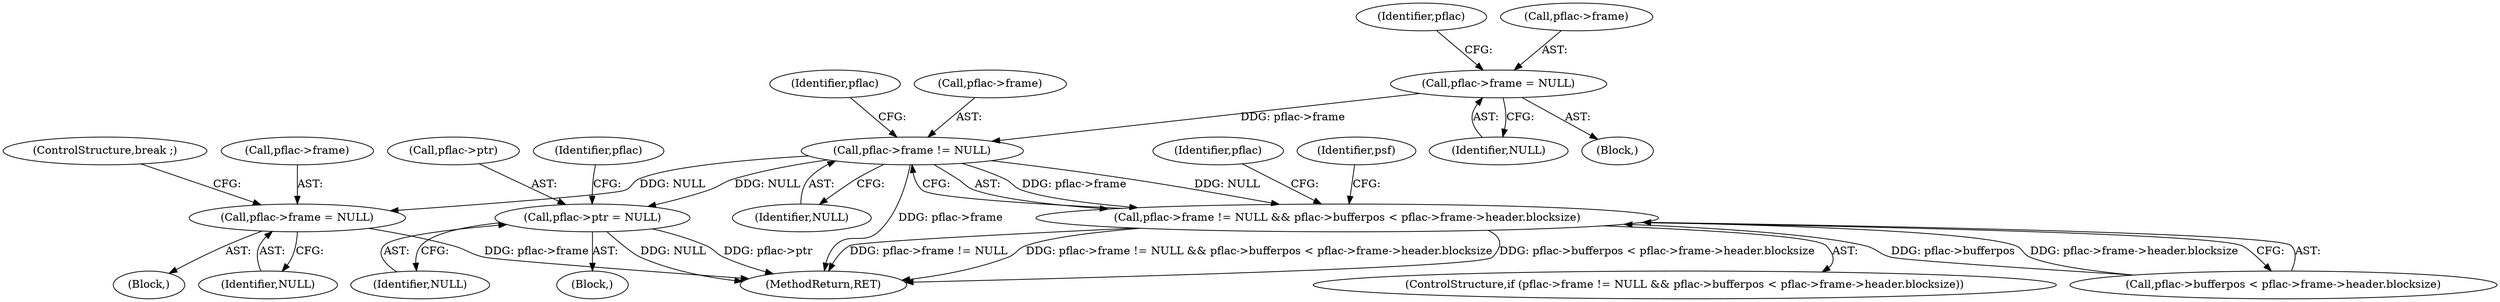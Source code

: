 digraph "0_libsndfile_60b234301adf258786d8b90be5c1d437fc8799e0_0@pointer" {
"1000150" [label="(Call,pflac->frame = NULL)"];
"1000157" [label="(Call,pflac->frame != NULL)"];
"1000156" [label="(Call,pflac->frame != NULL && pflac->bufferpos < pflac->frame->header.blocksize)"];
"1000209" [label="(Call,pflac->frame = NULL)"];
"1000215" [label="(Call,pflac->ptr = NULL)"];
"1000219" [label="(Identifier,NULL)"];
"1000209" [label="(Call,pflac->frame = NULL)"];
"1000224" [label="(MethodReturn,RET)"];
"1000161" [label="(Identifier,NULL)"];
"1000222" [label="(Identifier,pflac)"];
"1000150" [label="(Call,pflac->frame = NULL)"];
"1000155" [label="(ControlStructure,if (pflac->frame != NULL && pflac->bufferpos < pflac->frame->header.blocksize))"];
"1000164" [label="(Identifier,pflac)"];
"1000162" [label="(Call,pflac->bufferpos < pflac->frame->header.blocksize)"];
"1000143" [label="(Block,)"];
"1000159" [label="(Identifier,pflac)"];
"1000214" [label="(ControlStructure,break ;)"];
"1000108" [label="(Block,)"];
"1000178" [label="(Identifier,pflac)"];
"1000174" [label="(Identifier,psf)"];
"1000157" [label="(Call,pflac->frame != NULL)"];
"1000158" [label="(Call,pflac->frame)"];
"1000213" [label="(Identifier,NULL)"];
"1000156" [label="(Call,pflac->frame != NULL && pflac->bufferpos < pflac->frame->header.blocksize)"];
"1000215" [label="(Call,pflac->ptr = NULL)"];
"1000151" [label="(Call,pflac->frame)"];
"1000216" [label="(Call,pflac->ptr)"];
"1000202" [label="(Block,)"];
"1000154" [label="(Identifier,NULL)"];
"1000210" [label="(Call,pflac->frame)"];
"1000150" -> "1000143"  [label="AST: "];
"1000150" -> "1000154"  [label="CFG: "];
"1000151" -> "1000150"  [label="AST: "];
"1000154" -> "1000150"  [label="AST: "];
"1000159" -> "1000150"  [label="CFG: "];
"1000150" -> "1000157"  [label="DDG: pflac->frame"];
"1000157" -> "1000156"  [label="AST: "];
"1000157" -> "1000161"  [label="CFG: "];
"1000158" -> "1000157"  [label="AST: "];
"1000161" -> "1000157"  [label="AST: "];
"1000164" -> "1000157"  [label="CFG: "];
"1000156" -> "1000157"  [label="CFG: "];
"1000157" -> "1000224"  [label="DDG: pflac->frame"];
"1000157" -> "1000156"  [label="DDG: pflac->frame"];
"1000157" -> "1000156"  [label="DDG: NULL"];
"1000157" -> "1000209"  [label="DDG: NULL"];
"1000157" -> "1000215"  [label="DDG: NULL"];
"1000156" -> "1000155"  [label="AST: "];
"1000156" -> "1000162"  [label="CFG: "];
"1000162" -> "1000156"  [label="AST: "];
"1000174" -> "1000156"  [label="CFG: "];
"1000178" -> "1000156"  [label="CFG: "];
"1000156" -> "1000224"  [label="DDG: pflac->frame != NULL"];
"1000156" -> "1000224"  [label="DDG: pflac->frame != NULL && pflac->bufferpos < pflac->frame->header.blocksize"];
"1000156" -> "1000224"  [label="DDG: pflac->bufferpos < pflac->frame->header.blocksize"];
"1000162" -> "1000156"  [label="DDG: pflac->bufferpos"];
"1000162" -> "1000156"  [label="DDG: pflac->frame->header.blocksize"];
"1000209" -> "1000202"  [label="AST: "];
"1000209" -> "1000213"  [label="CFG: "];
"1000210" -> "1000209"  [label="AST: "];
"1000213" -> "1000209"  [label="AST: "];
"1000214" -> "1000209"  [label="CFG: "];
"1000209" -> "1000224"  [label="DDG: pflac->frame"];
"1000215" -> "1000108"  [label="AST: "];
"1000215" -> "1000219"  [label="CFG: "];
"1000216" -> "1000215"  [label="AST: "];
"1000219" -> "1000215"  [label="AST: "];
"1000222" -> "1000215"  [label="CFG: "];
"1000215" -> "1000224"  [label="DDG: NULL"];
"1000215" -> "1000224"  [label="DDG: pflac->ptr"];
}
